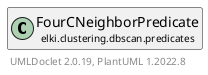 @startuml
    remove .*\.(Instance|Par|Parameterizer|Factory)$
    set namespaceSeparator none
    hide empty fields
    hide empty methods

    class "<size:14>FourCNeighborPredicate.Instance\n<size:10>elki.clustering.dbscan.predicates" as elki.clustering.dbscan.predicates.FourCNeighborPredicate.Instance [[FourCNeighborPredicate.Instance.html]] {
        +Instance(DBIDs, DataStore<PreDeConModel>)
        +getNeighbors(DBIDRef): PreDeConModel
        +iterDBIDs(PreDeConModel): DBIDIter
    }

    abstract class "<size:14>AbstractRangeQueryNeighborPredicate.Instance\n<size:10>elki.clustering.dbscan.predicates" as elki.clustering.dbscan.predicates.AbstractRangeQueryNeighborPredicate.Instance<PreDeConModel, PreDeConModel> [[AbstractRangeQueryNeighborPredicate.Instance.html]]
    class "<size:14>FourCNeighborPredicate\n<size:10>elki.clustering.dbscan.predicates" as elki.clustering.dbscan.predicates.FourCNeighborPredicate [[FourCNeighborPredicate.html]]

    elki.clustering.dbscan.predicates.AbstractRangeQueryNeighborPredicate.Instance <|-- elki.clustering.dbscan.predicates.FourCNeighborPredicate.Instance
    elki.clustering.dbscan.predicates.FourCNeighborPredicate +-- elki.clustering.dbscan.predicates.FourCNeighborPredicate.Instance

    center footer UMLDoclet 2.0.19, PlantUML 1.2022.8
@enduml

